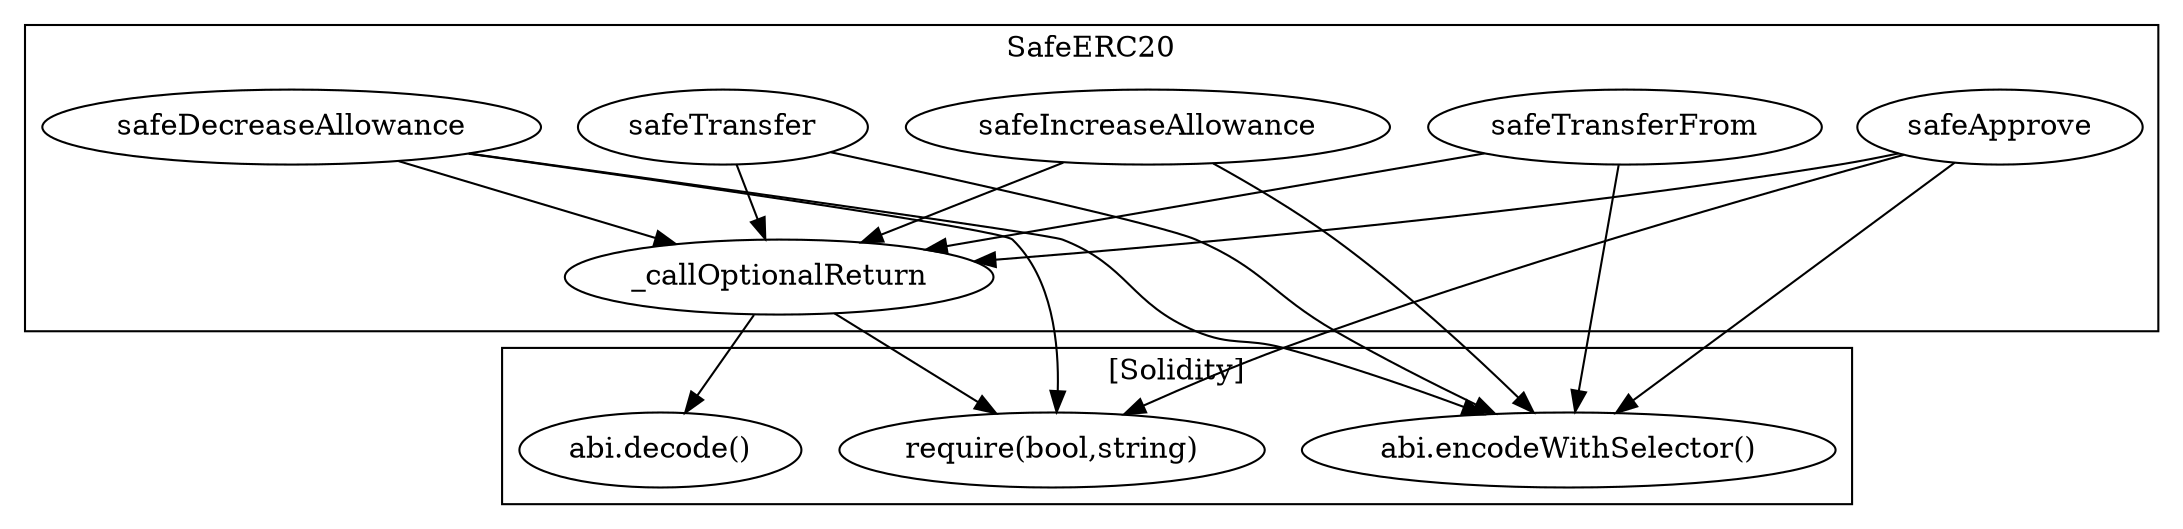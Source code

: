 strict digraph {
subgraph cluster_872_SafeERC20 {
label = "SafeERC20"
"872_safeDecreaseAllowance" [label="safeDecreaseAllowance"]
"872__callOptionalReturn" [label="_callOptionalReturn"]
"872_safeApprove" [label="safeApprove"]
"872_safeTransfer" [label="safeTransfer"]
"872_safeIncreaseAllowance" [label="safeIncreaseAllowance"]
"872_safeTransferFrom" [label="safeTransferFrom"]
"872_safeApprove" -> "872__callOptionalReturn"
"872_safeTransferFrom" -> "872__callOptionalReturn"
"872_safeTransfer" -> "872__callOptionalReturn"
"872_safeIncreaseAllowance" -> "872__callOptionalReturn"
"872_safeDecreaseAllowance" -> "872__callOptionalReturn"
}subgraph cluster_solidity {
label = "[Solidity]"
"abi.decode()" 
"require(bool,string)" 
"abi.encodeWithSelector()" 
"872_safeTransfer" -> "abi.encodeWithSelector()"
"872_safeDecreaseAllowance" -> "require(bool,string)"
"872_safeIncreaseAllowance" -> "abi.encodeWithSelector()"
"872_safeDecreaseAllowance" -> "abi.encodeWithSelector()"
"872_safeTransferFrom" -> "abi.encodeWithSelector()"
"872__callOptionalReturn" -> "require(bool,string)"
"872__callOptionalReturn" -> "abi.decode()"
"872_safeApprove" -> "abi.encodeWithSelector()"
"872_safeApprove" -> "require(bool,string)"
}
}